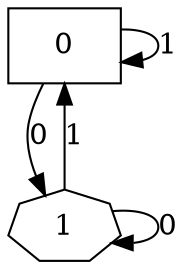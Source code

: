 digraph A { 
0[ shape = "box" ];
1[ shape = "septagon" ];
0 -> 1[ label = "0 "];
0 -> 0[ label = "1 "];
1 -> 1[ label = "0 "];
1 -> 0[ label = "1 "];
 } 

